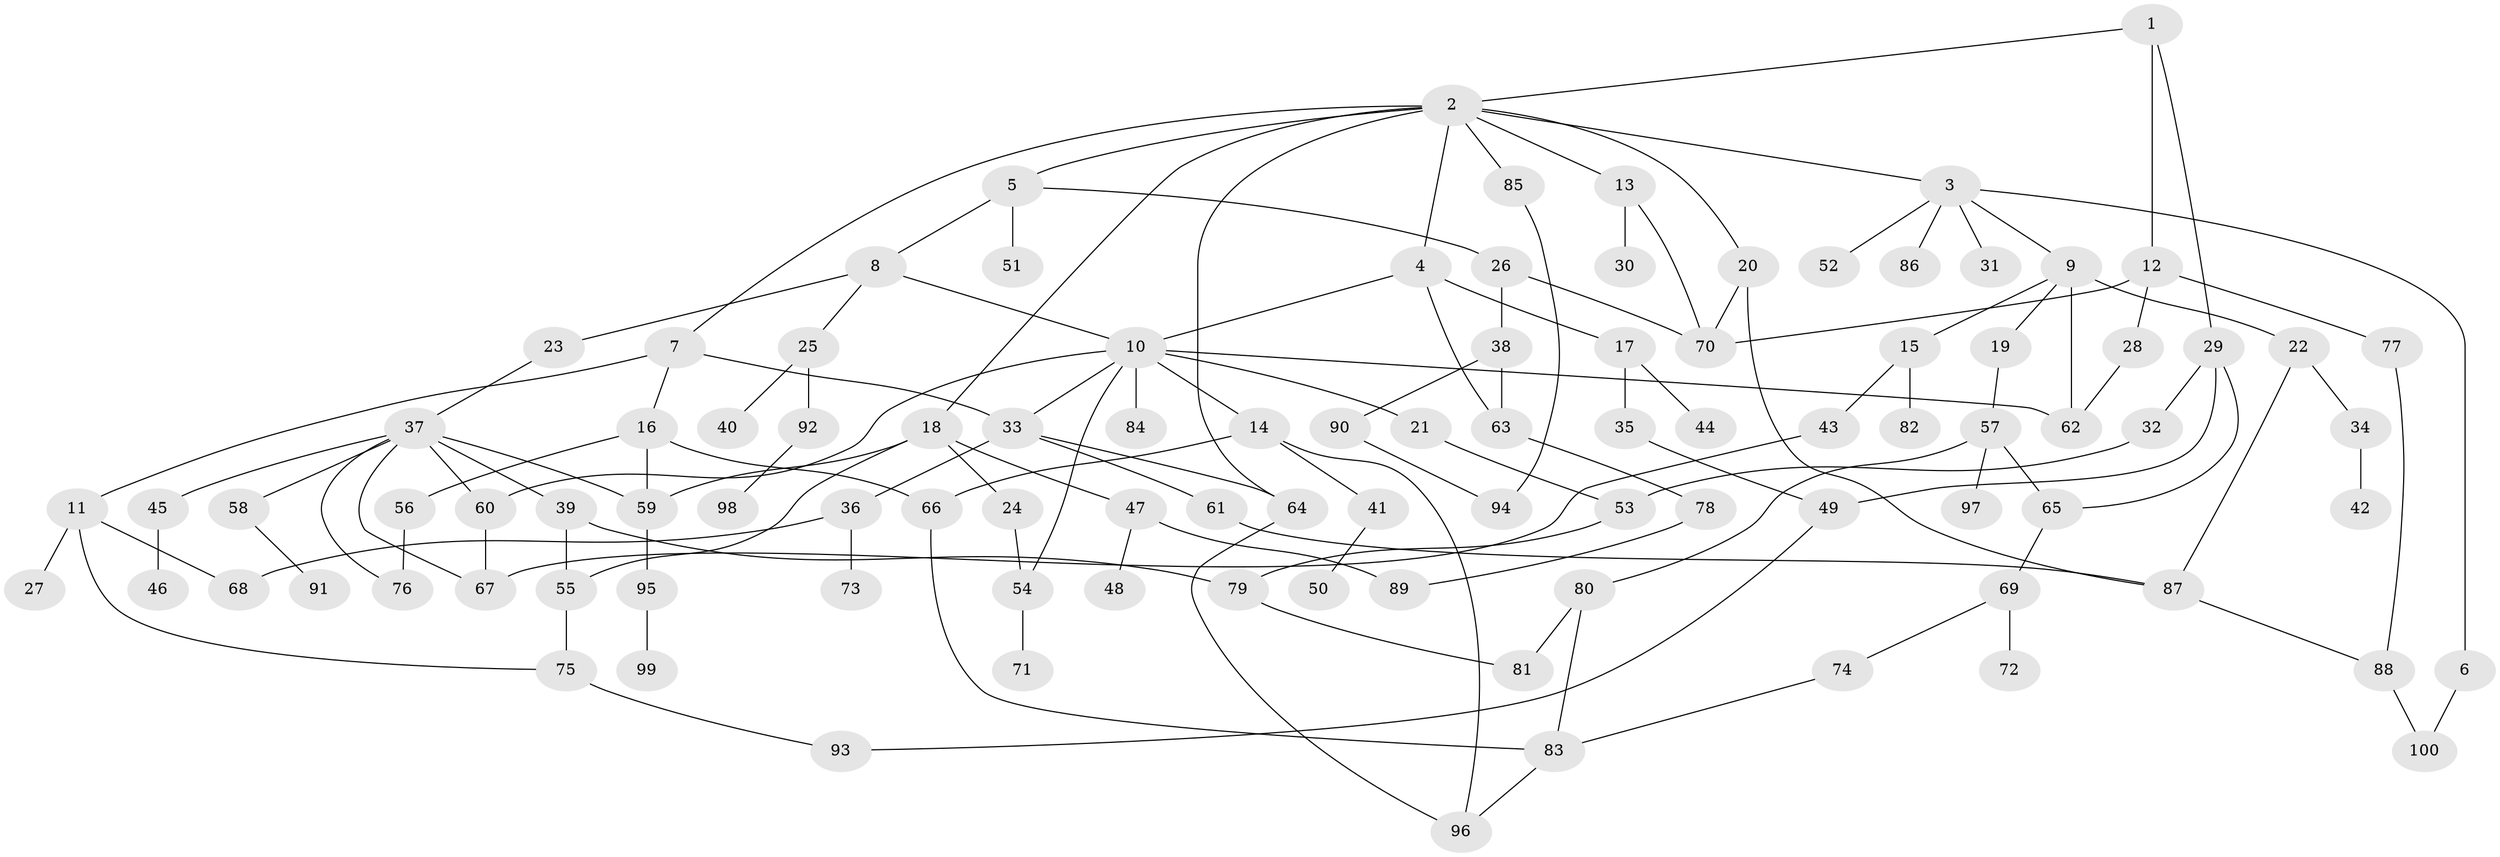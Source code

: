 // coarse degree distribution, {5: 0.1, 14: 0.02, 6: 0.04, 3: 0.22, 4: 0.2, 8: 0.02, 2: 0.12, 1: 0.26, 7: 0.02}
// Generated by graph-tools (version 1.1) at 2025/49/03/04/25 22:49:14]
// undirected, 100 vertices, 135 edges
graph export_dot {
  node [color=gray90,style=filled];
  1;
  2;
  3;
  4;
  5;
  6;
  7;
  8;
  9;
  10;
  11;
  12;
  13;
  14;
  15;
  16;
  17;
  18;
  19;
  20;
  21;
  22;
  23;
  24;
  25;
  26;
  27;
  28;
  29;
  30;
  31;
  32;
  33;
  34;
  35;
  36;
  37;
  38;
  39;
  40;
  41;
  42;
  43;
  44;
  45;
  46;
  47;
  48;
  49;
  50;
  51;
  52;
  53;
  54;
  55;
  56;
  57;
  58;
  59;
  60;
  61;
  62;
  63;
  64;
  65;
  66;
  67;
  68;
  69;
  70;
  71;
  72;
  73;
  74;
  75;
  76;
  77;
  78;
  79;
  80;
  81;
  82;
  83;
  84;
  85;
  86;
  87;
  88;
  89;
  90;
  91;
  92;
  93;
  94;
  95;
  96;
  97;
  98;
  99;
  100;
  1 -- 2;
  1 -- 12;
  1 -- 29;
  2 -- 3;
  2 -- 4;
  2 -- 5;
  2 -- 7;
  2 -- 13;
  2 -- 18;
  2 -- 20;
  2 -- 85;
  2 -- 64;
  3 -- 6;
  3 -- 9;
  3 -- 31;
  3 -- 52;
  3 -- 86;
  4 -- 17;
  4 -- 63;
  4 -- 10;
  5 -- 8;
  5 -- 26;
  5 -- 51;
  6 -- 100;
  7 -- 11;
  7 -- 16;
  7 -- 33;
  8 -- 10;
  8 -- 23;
  8 -- 25;
  9 -- 15;
  9 -- 19;
  9 -- 22;
  9 -- 62;
  10 -- 14;
  10 -- 21;
  10 -- 33;
  10 -- 60;
  10 -- 62;
  10 -- 84;
  10 -- 54;
  11 -- 27;
  11 -- 68;
  11 -- 75;
  12 -- 28;
  12 -- 77;
  12 -- 70;
  13 -- 30;
  13 -- 70;
  14 -- 41;
  14 -- 66;
  14 -- 96;
  15 -- 43;
  15 -- 82;
  16 -- 56;
  16 -- 59;
  16 -- 66;
  17 -- 35;
  17 -- 44;
  18 -- 24;
  18 -- 47;
  18 -- 55;
  18 -- 59;
  19 -- 57;
  20 -- 70;
  20 -- 87;
  21 -- 53;
  22 -- 34;
  22 -- 87;
  23 -- 37;
  24 -- 54;
  25 -- 40;
  25 -- 92;
  26 -- 38;
  26 -- 70;
  28 -- 62;
  29 -- 32;
  29 -- 49;
  29 -- 65;
  32 -- 53;
  33 -- 36;
  33 -- 61;
  33 -- 64;
  34 -- 42;
  35 -- 49;
  36 -- 73;
  36 -- 68;
  37 -- 39;
  37 -- 45;
  37 -- 58;
  37 -- 59;
  37 -- 76;
  37 -- 60;
  37 -- 67;
  38 -- 90;
  38 -- 63;
  39 -- 55;
  39 -- 79;
  41 -- 50;
  43 -- 67;
  45 -- 46;
  47 -- 48;
  47 -- 89;
  49 -- 93;
  53 -- 79;
  54 -- 71;
  55 -- 75;
  56 -- 76;
  57 -- 65;
  57 -- 80;
  57 -- 97;
  58 -- 91;
  59 -- 95;
  60 -- 67;
  61 -- 87;
  63 -- 78;
  64 -- 96;
  65 -- 69;
  66 -- 83;
  69 -- 72;
  69 -- 74;
  74 -- 83;
  75 -- 93;
  77 -- 88;
  78 -- 89;
  79 -- 81;
  80 -- 83;
  80 -- 81;
  83 -- 96;
  85 -- 94;
  87 -- 88;
  88 -- 100;
  90 -- 94;
  92 -- 98;
  95 -- 99;
}
